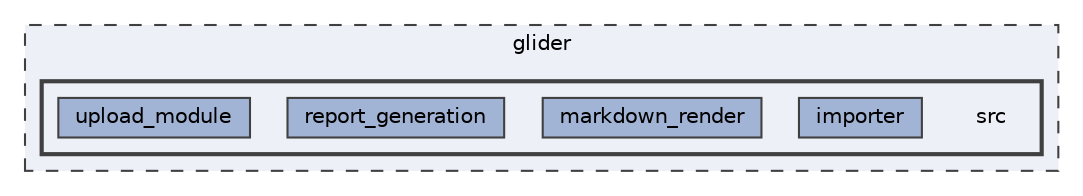 digraph "/Users/michellmonroy/Documents/dev-glider/glider/src"
{
 // LATEX_PDF_SIZE
  bgcolor="transparent";
  edge [fontname=Helvetica,fontsize=10,labelfontname=Helvetica,labelfontsize=10];
  node [fontname=Helvetica,fontsize=10,shape=box,height=0.2,width=0.4];
  compound=true
  subgraph clusterdir_4de169e4703885b9ee6c6c3bcc6685f0 {
    graph [ bgcolor="#edf0f7", pencolor="grey25", label="glider", fontname=Helvetica,fontsize=10 style="filled,dashed", URL="dir_4de169e4703885b9ee6c6c3bcc6685f0.html",tooltip=""]
  subgraph clusterdir_9d76ffe649fed0c38bf619c3849ac837 {
    graph [ bgcolor="#edf0f7", pencolor="grey25", label="", fontname=Helvetica,fontsize=10 style="filled,bold", URL="dir_9d76ffe649fed0c38bf619c3849ac837.html",tooltip=""]
    dir_9d76ffe649fed0c38bf619c3849ac837 [shape=plaintext, label="src"];
  dir_85f805ebf097489bbec7af73b54b451c [label="importer", fillcolor="#a2b4d6", color="grey25", style="filled", URL="dir_85f805ebf097489bbec7af73b54b451c.html",tooltip=""];
  dir_56fda779d90390864c5fc36eab1f49c2 [label="markdown_render", fillcolor="#a2b4d6", color="grey25", style="filled", URL="dir_56fda779d90390864c5fc36eab1f49c2.html",tooltip=""];
  dir_1a767ab3db76496ef3cf61bf38ebdf39 [label="report_generation", fillcolor="#a2b4d6", color="grey25", style="filled", URL="dir_1a767ab3db76496ef3cf61bf38ebdf39.html",tooltip=""];
  dir_a01c5af79a51603c4d38b3d07ebf014a [label="upload_module", fillcolor="#a2b4d6", color="grey25", style="filled", URL="dir_a01c5af79a51603c4d38b3d07ebf014a.html",tooltip=""];
  }
  }
}
